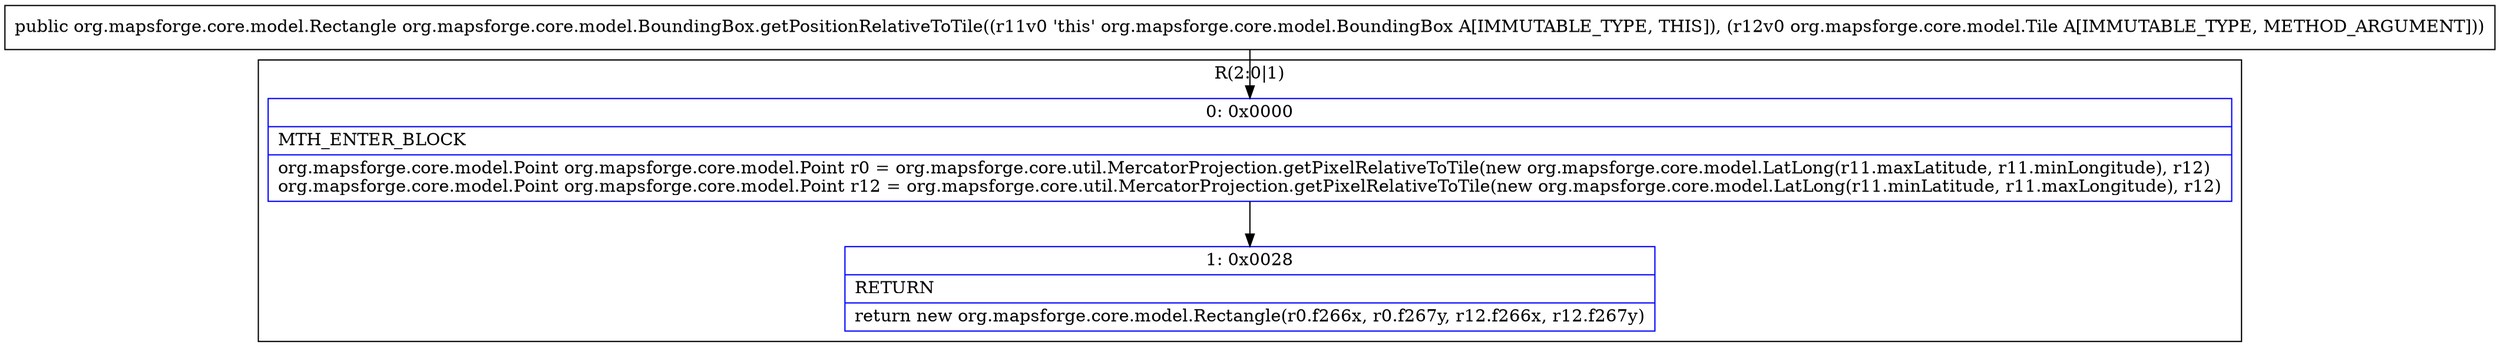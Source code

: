 digraph "CFG fororg.mapsforge.core.model.BoundingBox.getPositionRelativeToTile(Lorg\/mapsforge\/core\/model\/Tile;)Lorg\/mapsforge\/core\/model\/Rectangle;" {
subgraph cluster_Region_413702109 {
label = "R(2:0|1)";
node [shape=record,color=blue];
Node_0 [shape=record,label="{0\:\ 0x0000|MTH_ENTER_BLOCK\l|org.mapsforge.core.model.Point org.mapsforge.core.model.Point r0 = org.mapsforge.core.util.MercatorProjection.getPixelRelativeToTile(new org.mapsforge.core.model.LatLong(r11.maxLatitude, r11.minLongitude), r12)\lorg.mapsforge.core.model.Point org.mapsforge.core.model.Point r12 = org.mapsforge.core.util.MercatorProjection.getPixelRelativeToTile(new org.mapsforge.core.model.LatLong(r11.minLatitude, r11.maxLongitude), r12)\l}"];
Node_1 [shape=record,label="{1\:\ 0x0028|RETURN\l|return new org.mapsforge.core.model.Rectangle(r0.f266x, r0.f267y, r12.f266x, r12.f267y)\l}"];
}
MethodNode[shape=record,label="{public org.mapsforge.core.model.Rectangle org.mapsforge.core.model.BoundingBox.getPositionRelativeToTile((r11v0 'this' org.mapsforge.core.model.BoundingBox A[IMMUTABLE_TYPE, THIS]), (r12v0 org.mapsforge.core.model.Tile A[IMMUTABLE_TYPE, METHOD_ARGUMENT])) }"];
MethodNode -> Node_0;
Node_0 -> Node_1;
}

